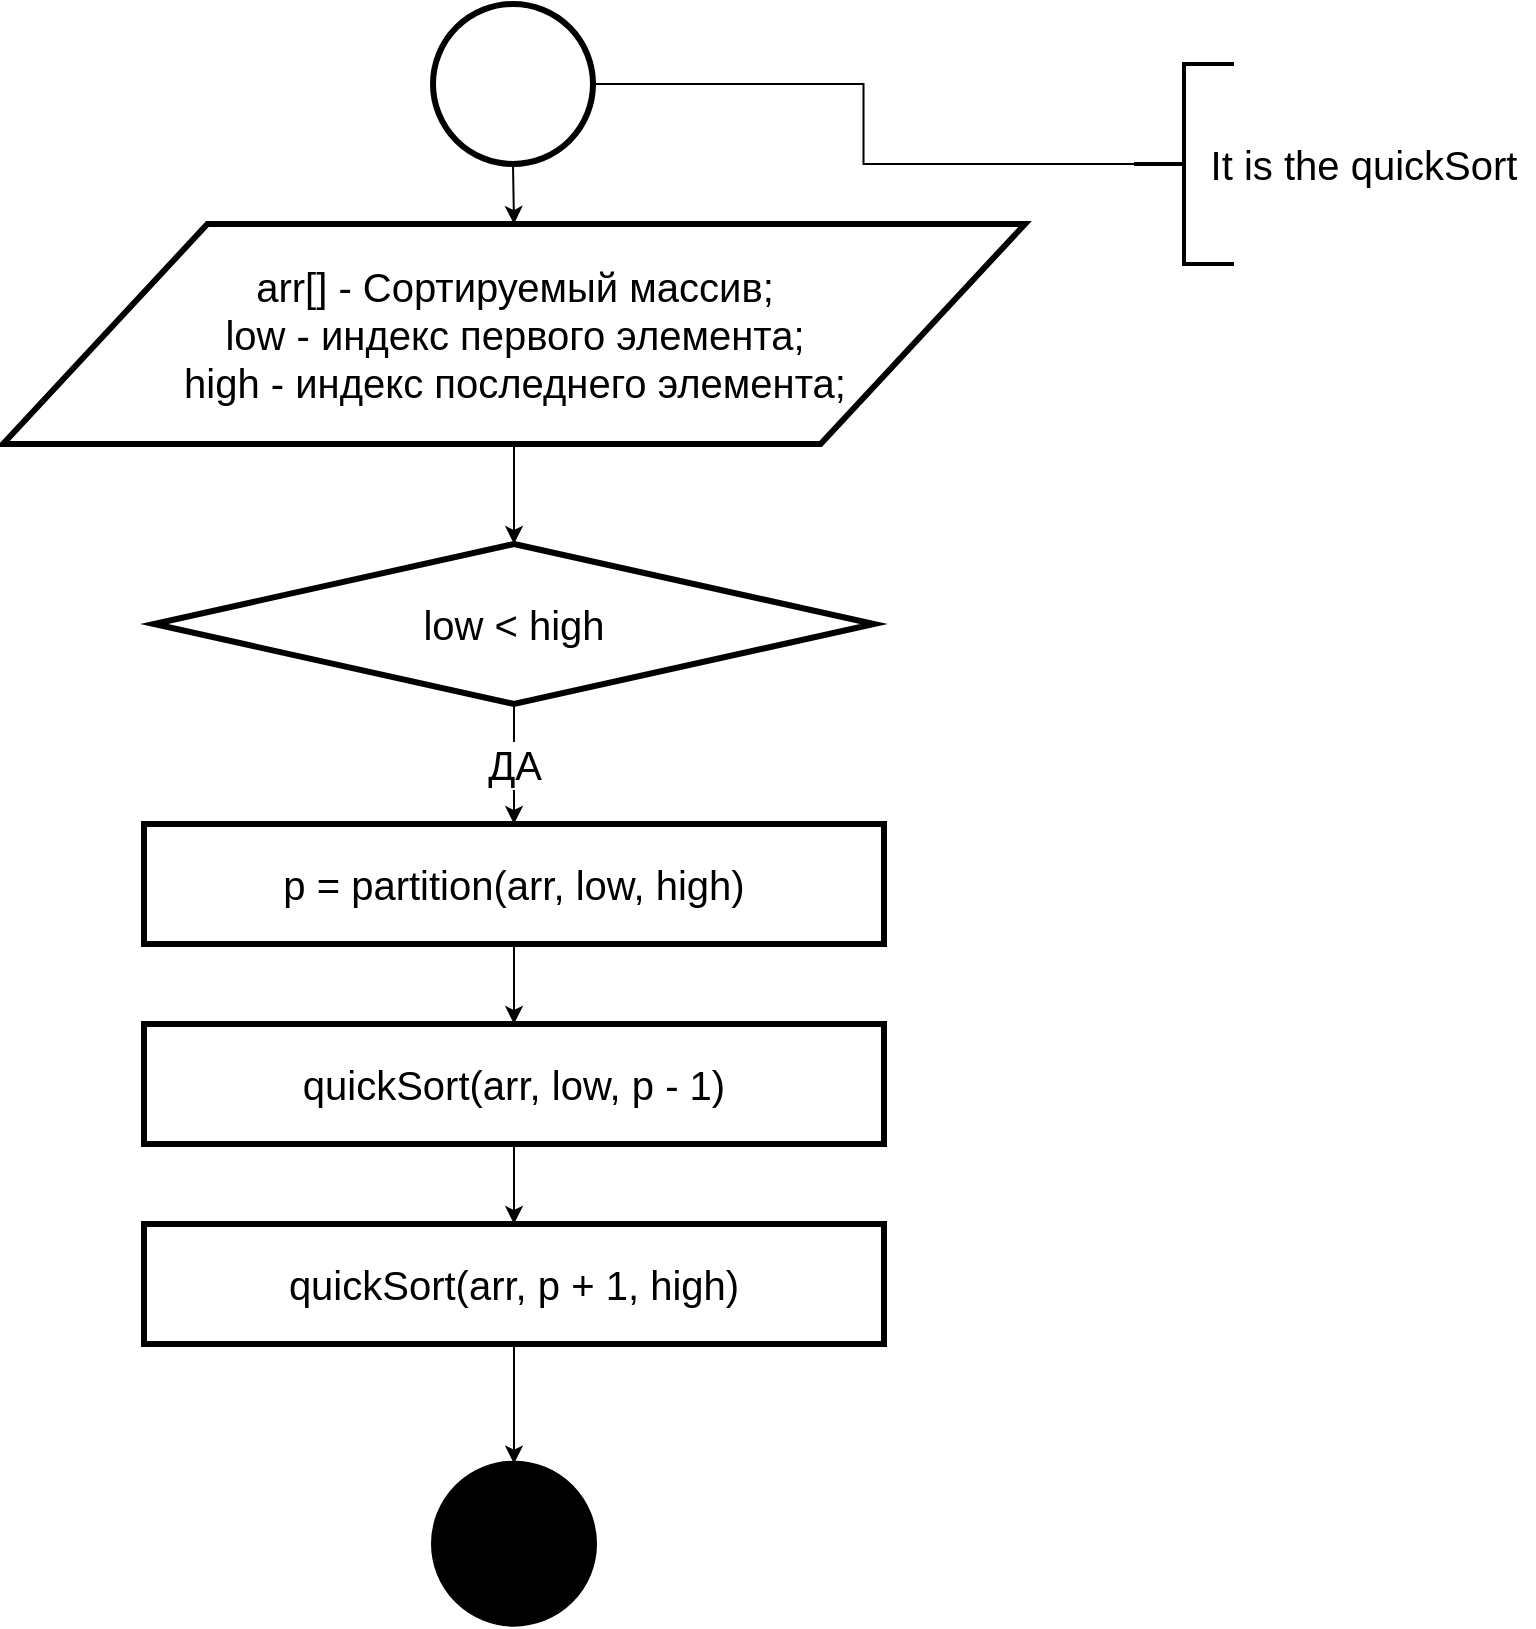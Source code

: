 <mxfile version="12.2.8" type="device" pages="1"><diagram name="Page-1" id="74b105a0-9070-1c63-61bc-23e55f88626e"><mxGraphModel dx="2370" dy="1188" grid="1" gridSize="10" guides="1" tooltips="1" connect="1" arrows="1" fold="1" page="1" pageScale="1.5" pageWidth="827" pageHeight="1169" background="none" math="0" shadow="0"><root><object label="" id="0"><mxCell style=";html=1;"/></object><mxCell id="1" style=";html=1;" parent="0"/><mxCell id="Tg5ggoyypXE_53Frzt1O-4" style="edgeStyle=orthogonalEdgeStyle;rounded=0;orthogonalLoop=1;jettySize=auto;html=1;exitX=0.5;exitY=1;exitDx=0;exitDy=0;entryX=0.5;entryY=0;entryDx=0;entryDy=0;" edge="1" parent="1" source="YPEwxK0X3bBFNLmrdwPr-1" target="Tg5ggoyypXE_53Frzt1O-1"><mxGeometry relative="1" as="geometry"/></mxCell><mxCell id="YPEwxK0X3bBFNLmrdwPr-1" value="" style="ellipse;whiteSpace=wrap;html=1;aspect=fixed;strokeWidth=3;" parent="1" vertex="1"><mxGeometry x="579.5" y="20" width="80" height="80" as="geometry"/></mxCell><mxCell id="YPEwxK0X3bBFNLmrdwPr-55" value="" style="ellipse;whiteSpace=wrap;html=1;aspect=fixed;strokeWidth=3;fillColor=#000000;" parent="1" vertex="1"><mxGeometry x="580" y="749.833" width="80" height="80" as="geometry"/></mxCell><mxCell id="Tg5ggoyypXE_53Frzt1O-30" style="edgeStyle=orthogonalEdgeStyle;rounded=0;orthogonalLoop=1;jettySize=auto;html=1;endArrow=classic;endFill=1;fontSize=20;entryX=0.5;entryY=0;entryDx=0;entryDy=0;" edge="1" parent="1" source="Tg5ggoyypXE_53Frzt1O-1" target="Tg5ggoyypXE_53Frzt1O-14"><mxGeometry relative="1" as="geometry"><mxPoint x="620" y="260" as="targetPoint"/></mxGeometry></mxCell><mxCell id="Tg5ggoyypXE_53Frzt1O-1" value="&lt;font style=&quot;font-size: 20px&quot;&gt;arr[] - Сортируемый массив;&lt;br&gt;low - индекс первого элемента;&lt;br&gt;high - индекс последнего элемента;&lt;/font&gt;" style="shape=parallelogram;perimeter=parallelogramPerimeter;whiteSpace=wrap;html=1;strokeWidth=3;" vertex="1" parent="1"><mxGeometry x="364.5" y="130" width="511" height="110" as="geometry"/></mxCell><mxCell id="Tg5ggoyypXE_53Frzt1O-18" value="ДА" style="edgeStyle=orthogonalEdgeStyle;rounded=0;orthogonalLoop=1;jettySize=auto;html=1;exitX=0.5;exitY=1;exitDx=0;exitDy=0;entryX=0.5;entryY=0;entryDx=0;entryDy=0;fontSize=20;" edge="1" parent="1" source="Tg5ggoyypXE_53Frzt1O-14" target="Tg5ggoyypXE_53Frzt1O-16"><mxGeometry relative="1" as="geometry"/></mxCell><mxCell id="Tg5ggoyypXE_53Frzt1O-14" value="low &amp;lt; high" style="rhombus;whiteSpace=wrap;html=1;strokeWidth=3;fontSize=20;" vertex="1" parent="1"><mxGeometry x="440" y="290" width="360" height="80" as="geometry"/></mxCell><mxCell id="Tg5ggoyypXE_53Frzt1O-22" style="edgeStyle=orthogonalEdgeStyle;rounded=0;orthogonalLoop=1;jettySize=auto;html=1;entryX=0.5;entryY=0;entryDx=0;entryDy=0;fontSize=20;" edge="1" parent="1" source="Tg5ggoyypXE_53Frzt1O-16" target="Tg5ggoyypXE_53Frzt1O-31"><mxGeometry relative="1" as="geometry"><mxPoint x="620" y="520" as="targetPoint"/></mxGeometry></mxCell><mxCell id="Tg5ggoyypXE_53Frzt1O-16" value="p = partition(arr, low, high)" style="rounded=0;whiteSpace=wrap;html=1;strokeWidth=3;fontSize=20;" vertex="1" parent="1"><mxGeometry x="435" y="430" width="370" height="60" as="geometry"/></mxCell><mxCell id="Tg5ggoyypXE_53Frzt1O-28" style="rounded=0;orthogonalLoop=1;jettySize=auto;html=1;entryX=1;entryY=0.5;entryDx=0;entryDy=0;fontSize=20;edgeStyle=orthogonalEdgeStyle;endArrow=none;endFill=0;" edge="1" parent="1" source="Tg5ggoyypXE_53Frzt1O-27" target="YPEwxK0X3bBFNLmrdwPr-1"><mxGeometry relative="1" as="geometry"/></mxCell><mxCell id="Tg5ggoyypXE_53Frzt1O-27" value="" style="strokeWidth=2;html=1;shape=mxgraph.flowchart.annotation_2;align=left;labelPosition=right;pointerEvents=1;fontSize=20;" vertex="1" parent="1"><mxGeometry x="930" y="50" width="50" height="100" as="geometry"/></mxCell><mxCell id="Tg5ggoyypXE_53Frzt1O-29" value="It is the quickSort" style="text;html=1;strokeColor=none;fillColor=none;align=center;verticalAlign=middle;whiteSpace=wrap;rounded=0;fontSize=20;" vertex="1" parent="1"><mxGeometry x="960" y="90" width="170" height="20" as="geometry"/></mxCell><mxCell id="Tg5ggoyypXE_53Frzt1O-33" style="edgeStyle=orthogonalEdgeStyle;rounded=0;orthogonalLoop=1;jettySize=auto;html=1;entryX=0.5;entryY=0;entryDx=0;entryDy=0;endArrow=classic;endFill=1;fontSize=20;" edge="1" parent="1" source="Tg5ggoyypXE_53Frzt1O-31" target="Tg5ggoyypXE_53Frzt1O-32"><mxGeometry relative="1" as="geometry"/></mxCell><mxCell id="Tg5ggoyypXE_53Frzt1O-31" value="quickSort(arr, low, p - 1)" style="rounded=0;whiteSpace=wrap;html=1;strokeWidth=3;fontSize=20;" vertex="1" parent="1"><mxGeometry x="435" y="530" width="370" height="60" as="geometry"/></mxCell><mxCell id="Tg5ggoyypXE_53Frzt1O-34" style="edgeStyle=orthogonalEdgeStyle;rounded=0;orthogonalLoop=1;jettySize=auto;html=1;entryX=0.5;entryY=0;entryDx=0;entryDy=0;endArrow=classic;endFill=1;fontSize=20;" edge="1" parent="1" source="Tg5ggoyypXE_53Frzt1O-32" target="YPEwxK0X3bBFNLmrdwPr-55"><mxGeometry relative="1" as="geometry"/></mxCell><mxCell id="Tg5ggoyypXE_53Frzt1O-32" value="quickSort(arr, p + 1, high)" style="rounded=0;whiteSpace=wrap;html=1;strokeWidth=3;fontSize=20;" vertex="1" parent="1"><mxGeometry x="435" y="630" width="370" height="60" as="geometry"/></mxCell></root></mxGraphModel></diagram></mxfile>